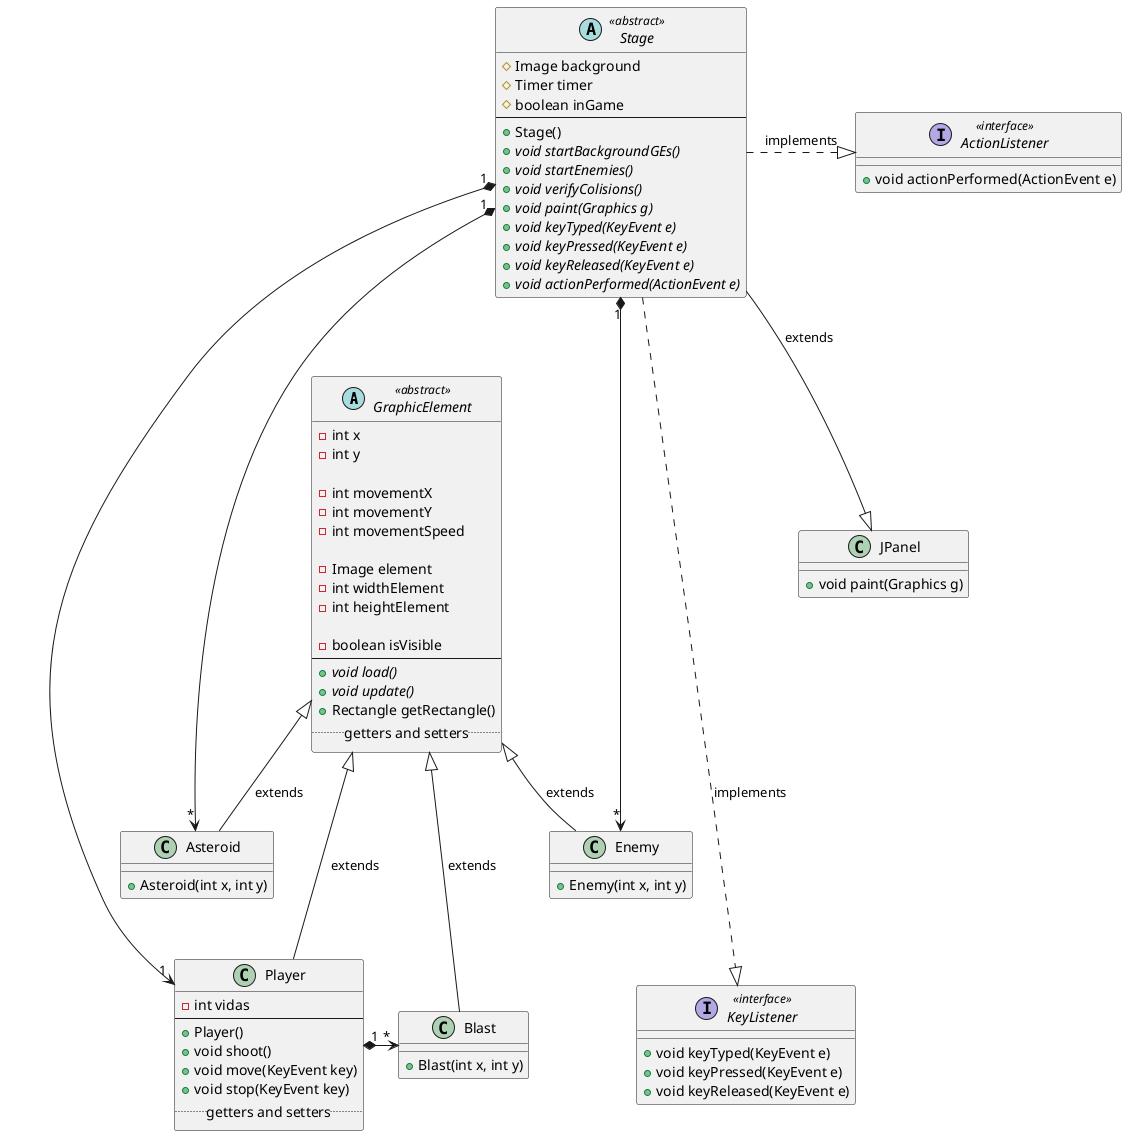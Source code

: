 @startuml

abstract GraphicElement <<abstract>> {
  - int x
  - int y
  
  - int movementX
  - int movementY
  - int movementSpeed
  
  - Image element
  - int widthElement
  - int heightElement
  
  - boolean isVisible
  ----
  + {abstract} void load()
  + {abstract} void update()
  + Rectangle getRectangle()
  ..getters and setters..
}

class Blast {
  + Blast(int x, int y)
}

class Enemy {
  + Enemy(int x, int y)
}

class Asteroid {
  + Asteroid(int x, int y)
}

class Player {
  - int vidas
  --
  + Player()
  + void shoot()
  + void move(KeyEvent key)
  + void stop(KeyEvent key)
  ..getters and setters..
}

abstract Stage <<abstract>> {
  # Image background
  # Timer timer
  # boolean inGame
  --
  + Stage()
  + {abstract} void startBackgroundGEs()
  + {abstract} void startEnemies()
  + {abstract} void verifyColisions()
  + {abstract} void paint(Graphics g)
  + {abstract} void keyTyped(KeyEvent e)
  + {abstract} void keyPressed(KeyEvent e)
  + {abstract} void keyReleased(KeyEvent e)
  + {abstract} void actionPerformed(ActionEvent e)
}

GraphicElement <|-- Asteroid :extends
GraphicElement <|--- Player :extends
GraphicElement <|- Blast :extends
GraphicElement <|- Enemy :extends

Player "1" *-> "*" Blast

Stage "1" *-> "1" Player
Stage "1" *---> "*" Enemy
Stage "1" *---> "*" Asteroid

interface KeyListener <<interface>> {
  + void keyTyped(KeyEvent e)
  + void keyPressed(KeyEvent e)
  + void keyReleased(KeyEvent e)
}

interface ActionListener <<interface>> {
  + void actionPerformed(ActionEvent e)
}

class JPanel {
  + void paint(Graphics g)
}

Stage ....|> KeyListener :implements
Stage --|> JPanel :extends
Stage .|> ActionListener :implements

@enduml
